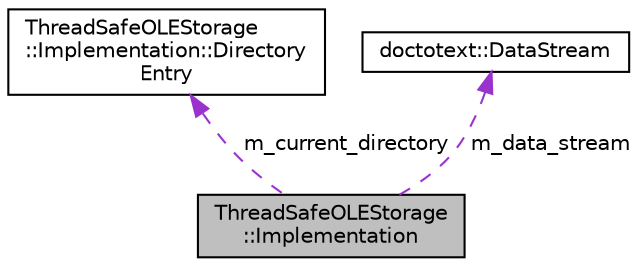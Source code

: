 digraph "ThreadSafeOLEStorage::Implementation"
{
  edge [fontname="Helvetica",fontsize="10",labelfontname="Helvetica",labelfontsize="10"];
  node [fontname="Helvetica",fontsize="10",shape=record];
  Node1 [label="ThreadSafeOLEStorage\l::Implementation",height=0.2,width=0.4,color="black", fillcolor="grey75", style="filled", fontcolor="black"];
  Node2 -> Node1 [dir="back",color="darkorchid3",fontsize="10",style="dashed",label=" m_current_directory" ,fontname="Helvetica"];
  Node2 [label="ThreadSafeOLEStorage\l::Implementation::Directory\lEntry",height=0.2,width=0.4,color="black", fillcolor="white", style="filled",URL="$struct_thread_safe_o_l_e_storage_1_1_implementation_1_1_directory_entry.html"];
  Node3 -> Node1 [dir="back",color="darkorchid3",fontsize="10",style="dashed",label=" m_data_stream" ,fontname="Helvetica"];
  Node3 [label="doctotext::DataStream",height=0.2,width=0.4,color="black", fillcolor="white", style="filled",URL="$classdoctotext_1_1_data_stream.html"];
}
